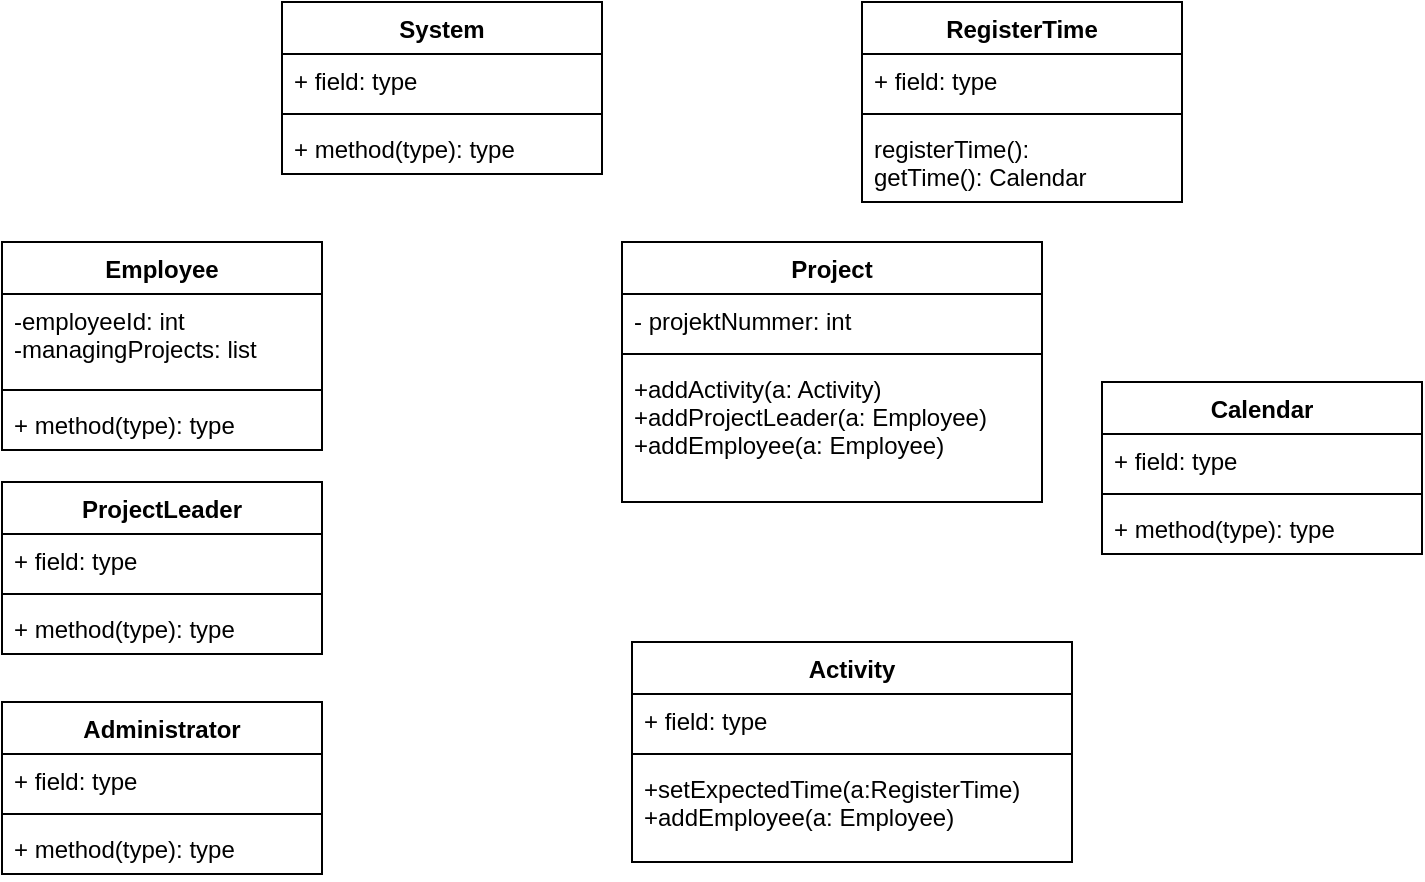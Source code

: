 <mxfile version="14.4.8" type="github">
  <diagram id="PCQ58YYebL1j8_6p8NTY" name="Page-1">
    <mxGraphModel dx="981" dy="548" grid="1" gridSize="10" guides="1" tooltips="1" connect="1" arrows="1" fold="1" page="1" pageScale="1" pageWidth="850" pageHeight="1100" math="0" shadow="0">
      <root>
        <mxCell id="0" />
        <mxCell id="1" parent="0" />
        <mxCell id="9kYQHJIdZvFuiitPSYiP-1" value="System" style="swimlane;fontStyle=1;align=center;verticalAlign=top;childLayout=stackLayout;horizontal=1;startSize=26;horizontalStack=0;resizeParent=1;resizeParentMax=0;resizeLast=0;collapsible=1;marginBottom=0;" vertex="1" parent="1">
          <mxGeometry x="250" y="180" width="160" height="86" as="geometry" />
        </mxCell>
        <mxCell id="9kYQHJIdZvFuiitPSYiP-2" value="+ field: type" style="text;strokeColor=none;fillColor=none;align=left;verticalAlign=top;spacingLeft=4;spacingRight=4;overflow=hidden;rotatable=0;points=[[0,0.5],[1,0.5]];portConstraint=eastwest;" vertex="1" parent="9kYQHJIdZvFuiitPSYiP-1">
          <mxGeometry y="26" width="160" height="26" as="geometry" />
        </mxCell>
        <mxCell id="9kYQHJIdZvFuiitPSYiP-3" value="" style="line;strokeWidth=1;fillColor=none;align=left;verticalAlign=middle;spacingTop=-1;spacingLeft=3;spacingRight=3;rotatable=0;labelPosition=right;points=[];portConstraint=eastwest;" vertex="1" parent="9kYQHJIdZvFuiitPSYiP-1">
          <mxGeometry y="52" width="160" height="8" as="geometry" />
        </mxCell>
        <mxCell id="9kYQHJIdZvFuiitPSYiP-4" value="+ method(type): type" style="text;strokeColor=none;fillColor=none;align=left;verticalAlign=top;spacingLeft=4;spacingRight=4;overflow=hidden;rotatable=0;points=[[0,0.5],[1,0.5]];portConstraint=eastwest;" vertex="1" parent="9kYQHJIdZvFuiitPSYiP-1">
          <mxGeometry y="60" width="160" height="26" as="geometry" />
        </mxCell>
        <mxCell id="9kYQHJIdZvFuiitPSYiP-5" value="Employee" style="swimlane;fontStyle=1;align=center;verticalAlign=top;childLayout=stackLayout;horizontal=1;startSize=26;horizontalStack=0;resizeParent=1;resizeParentMax=0;resizeLast=0;collapsible=1;marginBottom=0;" vertex="1" parent="1">
          <mxGeometry x="110" y="300" width="160" height="104" as="geometry" />
        </mxCell>
        <mxCell id="9kYQHJIdZvFuiitPSYiP-6" value="-employeeId: int&#xa;-managingProjects: list" style="text;strokeColor=none;fillColor=none;align=left;verticalAlign=top;spacingLeft=4;spacingRight=4;overflow=hidden;rotatable=0;points=[[0,0.5],[1,0.5]];portConstraint=eastwest;" vertex="1" parent="9kYQHJIdZvFuiitPSYiP-5">
          <mxGeometry y="26" width="160" height="44" as="geometry" />
        </mxCell>
        <mxCell id="9kYQHJIdZvFuiitPSYiP-7" value="" style="line;strokeWidth=1;fillColor=none;align=left;verticalAlign=middle;spacingTop=-1;spacingLeft=3;spacingRight=3;rotatable=0;labelPosition=right;points=[];portConstraint=eastwest;" vertex="1" parent="9kYQHJIdZvFuiitPSYiP-5">
          <mxGeometry y="70" width="160" height="8" as="geometry" />
        </mxCell>
        <mxCell id="9kYQHJIdZvFuiitPSYiP-8" value="+ method(type): type" style="text;strokeColor=none;fillColor=none;align=left;verticalAlign=top;spacingLeft=4;spacingRight=4;overflow=hidden;rotatable=0;points=[[0,0.5],[1,0.5]];portConstraint=eastwest;" vertex="1" parent="9kYQHJIdZvFuiitPSYiP-5">
          <mxGeometry y="78" width="160" height="26" as="geometry" />
        </mxCell>
        <mxCell id="9kYQHJIdZvFuiitPSYiP-9" value="ProjectLeader" style="swimlane;fontStyle=1;align=center;verticalAlign=top;childLayout=stackLayout;horizontal=1;startSize=26;horizontalStack=0;resizeParent=1;resizeParentMax=0;resizeLast=0;collapsible=1;marginBottom=0;" vertex="1" parent="1">
          <mxGeometry x="110" y="420" width="160" height="86" as="geometry" />
        </mxCell>
        <mxCell id="9kYQHJIdZvFuiitPSYiP-10" value="+ field: type" style="text;strokeColor=none;fillColor=none;align=left;verticalAlign=top;spacingLeft=4;spacingRight=4;overflow=hidden;rotatable=0;points=[[0,0.5],[1,0.5]];portConstraint=eastwest;" vertex="1" parent="9kYQHJIdZvFuiitPSYiP-9">
          <mxGeometry y="26" width="160" height="26" as="geometry" />
        </mxCell>
        <mxCell id="9kYQHJIdZvFuiitPSYiP-11" value="" style="line;strokeWidth=1;fillColor=none;align=left;verticalAlign=middle;spacingTop=-1;spacingLeft=3;spacingRight=3;rotatable=0;labelPosition=right;points=[];portConstraint=eastwest;" vertex="1" parent="9kYQHJIdZvFuiitPSYiP-9">
          <mxGeometry y="52" width="160" height="8" as="geometry" />
        </mxCell>
        <mxCell id="9kYQHJIdZvFuiitPSYiP-12" value="+ method(type): type" style="text;strokeColor=none;fillColor=none;align=left;verticalAlign=top;spacingLeft=4;spacingRight=4;overflow=hidden;rotatable=0;points=[[0,0.5],[1,0.5]];portConstraint=eastwest;" vertex="1" parent="9kYQHJIdZvFuiitPSYiP-9">
          <mxGeometry y="60" width="160" height="26" as="geometry" />
        </mxCell>
        <mxCell id="9kYQHJIdZvFuiitPSYiP-13" value="Administrator" style="swimlane;fontStyle=1;align=center;verticalAlign=top;childLayout=stackLayout;horizontal=1;startSize=26;horizontalStack=0;resizeParent=1;resizeParentMax=0;resizeLast=0;collapsible=1;marginBottom=0;" vertex="1" parent="1">
          <mxGeometry x="110" y="530" width="160" height="86" as="geometry" />
        </mxCell>
        <mxCell id="9kYQHJIdZvFuiitPSYiP-14" value="+ field: type" style="text;strokeColor=none;fillColor=none;align=left;verticalAlign=top;spacingLeft=4;spacingRight=4;overflow=hidden;rotatable=0;points=[[0,0.5],[1,0.5]];portConstraint=eastwest;" vertex="1" parent="9kYQHJIdZvFuiitPSYiP-13">
          <mxGeometry y="26" width="160" height="26" as="geometry" />
        </mxCell>
        <mxCell id="9kYQHJIdZvFuiitPSYiP-15" value="" style="line;strokeWidth=1;fillColor=none;align=left;verticalAlign=middle;spacingTop=-1;spacingLeft=3;spacingRight=3;rotatable=0;labelPosition=right;points=[];portConstraint=eastwest;" vertex="1" parent="9kYQHJIdZvFuiitPSYiP-13">
          <mxGeometry y="52" width="160" height="8" as="geometry" />
        </mxCell>
        <mxCell id="9kYQHJIdZvFuiitPSYiP-16" value="+ method(type): type" style="text;strokeColor=none;fillColor=none;align=left;verticalAlign=top;spacingLeft=4;spacingRight=4;overflow=hidden;rotatable=0;points=[[0,0.5],[1,0.5]];portConstraint=eastwest;" vertex="1" parent="9kYQHJIdZvFuiitPSYiP-13">
          <mxGeometry y="60" width="160" height="26" as="geometry" />
        </mxCell>
        <mxCell id="9kYQHJIdZvFuiitPSYiP-17" value="Project" style="swimlane;fontStyle=1;align=center;verticalAlign=top;childLayout=stackLayout;horizontal=1;startSize=26;horizontalStack=0;resizeParent=1;resizeParentMax=0;resizeLast=0;collapsible=1;marginBottom=0;" vertex="1" parent="1">
          <mxGeometry x="420" y="300" width="210" height="130" as="geometry">
            <mxRectangle x="420" y="300" width="70" height="26" as="alternateBounds" />
          </mxGeometry>
        </mxCell>
        <mxCell id="9kYQHJIdZvFuiitPSYiP-18" value="- projektNummer: int" style="text;strokeColor=none;fillColor=none;align=left;verticalAlign=top;spacingLeft=4;spacingRight=4;overflow=hidden;rotatable=0;points=[[0,0.5],[1,0.5]];portConstraint=eastwest;" vertex="1" parent="9kYQHJIdZvFuiitPSYiP-17">
          <mxGeometry y="26" width="210" height="26" as="geometry" />
        </mxCell>
        <mxCell id="9kYQHJIdZvFuiitPSYiP-19" value="" style="line;strokeWidth=1;fillColor=none;align=left;verticalAlign=middle;spacingTop=-1;spacingLeft=3;spacingRight=3;rotatable=0;labelPosition=right;points=[];portConstraint=eastwest;" vertex="1" parent="9kYQHJIdZvFuiitPSYiP-17">
          <mxGeometry y="52" width="210" height="8" as="geometry" />
        </mxCell>
        <mxCell id="9kYQHJIdZvFuiitPSYiP-20" value="+addActivity(a: Activity)&#xa;+addProjectLeader(a: Employee)&#xa;+addEmployee(a: Employee)&#xa;" style="text;strokeColor=none;fillColor=none;align=left;verticalAlign=top;spacingLeft=4;spacingRight=4;overflow=hidden;rotatable=0;points=[[0,0.5],[1,0.5]];portConstraint=eastwest;" vertex="1" parent="9kYQHJIdZvFuiitPSYiP-17">
          <mxGeometry y="60" width="210" height="70" as="geometry" />
        </mxCell>
        <mxCell id="9kYQHJIdZvFuiitPSYiP-21" value="Activity" style="swimlane;fontStyle=1;align=center;verticalAlign=top;childLayout=stackLayout;horizontal=1;startSize=26;horizontalStack=0;resizeParent=1;resizeParentMax=0;resizeLast=0;collapsible=1;marginBottom=0;" vertex="1" parent="1">
          <mxGeometry x="425" y="500" width="220" height="110" as="geometry" />
        </mxCell>
        <mxCell id="9kYQHJIdZvFuiitPSYiP-22" value="+ field: type" style="text;strokeColor=none;fillColor=none;align=left;verticalAlign=top;spacingLeft=4;spacingRight=4;overflow=hidden;rotatable=0;points=[[0,0.5],[1,0.5]];portConstraint=eastwest;" vertex="1" parent="9kYQHJIdZvFuiitPSYiP-21">
          <mxGeometry y="26" width="220" height="26" as="geometry" />
        </mxCell>
        <mxCell id="9kYQHJIdZvFuiitPSYiP-23" value="" style="line;strokeWidth=1;fillColor=none;align=left;verticalAlign=middle;spacingTop=-1;spacingLeft=3;spacingRight=3;rotatable=0;labelPosition=right;points=[];portConstraint=eastwest;" vertex="1" parent="9kYQHJIdZvFuiitPSYiP-21">
          <mxGeometry y="52" width="220" height="8" as="geometry" />
        </mxCell>
        <mxCell id="9kYQHJIdZvFuiitPSYiP-24" value="+setExpectedTime(a:RegisterTime)&#xa;+addEmployee(a: Employee)" style="text;strokeColor=none;fillColor=none;align=left;verticalAlign=top;spacingLeft=4;spacingRight=4;overflow=hidden;rotatable=0;points=[[0,0.5],[1,0.5]];portConstraint=eastwest;" vertex="1" parent="9kYQHJIdZvFuiitPSYiP-21">
          <mxGeometry y="60" width="220" height="50" as="geometry" />
        </mxCell>
        <mxCell id="9kYQHJIdZvFuiitPSYiP-25" value="RegisterTime" style="swimlane;fontStyle=1;align=center;verticalAlign=top;childLayout=stackLayout;horizontal=1;startSize=26;horizontalStack=0;resizeParent=1;resizeParentMax=0;resizeLast=0;collapsible=1;marginBottom=0;" vertex="1" parent="1">
          <mxGeometry x="540" y="180" width="160" height="100" as="geometry" />
        </mxCell>
        <mxCell id="9kYQHJIdZvFuiitPSYiP-26" value="+ field: type" style="text;strokeColor=none;fillColor=none;align=left;verticalAlign=top;spacingLeft=4;spacingRight=4;overflow=hidden;rotatable=0;points=[[0,0.5],[1,0.5]];portConstraint=eastwest;" vertex="1" parent="9kYQHJIdZvFuiitPSYiP-25">
          <mxGeometry y="26" width="160" height="26" as="geometry" />
        </mxCell>
        <mxCell id="9kYQHJIdZvFuiitPSYiP-27" value="" style="line;strokeWidth=1;fillColor=none;align=left;verticalAlign=middle;spacingTop=-1;spacingLeft=3;spacingRight=3;rotatable=0;labelPosition=right;points=[];portConstraint=eastwest;" vertex="1" parent="9kYQHJIdZvFuiitPSYiP-25">
          <mxGeometry y="52" width="160" height="8" as="geometry" />
        </mxCell>
        <mxCell id="9kYQHJIdZvFuiitPSYiP-28" value="registerTime():&#xa;getTime(): Calendar" style="text;strokeColor=none;fillColor=none;align=left;verticalAlign=top;spacingLeft=4;spacingRight=4;overflow=hidden;rotatable=0;points=[[0,0.5],[1,0.5]];portConstraint=eastwest;" vertex="1" parent="9kYQHJIdZvFuiitPSYiP-25">
          <mxGeometry y="60" width="160" height="40" as="geometry" />
        </mxCell>
        <mxCell id="9kYQHJIdZvFuiitPSYiP-29" value="Calendar" style="swimlane;fontStyle=1;align=center;verticalAlign=top;childLayout=stackLayout;horizontal=1;startSize=26;horizontalStack=0;resizeParent=1;resizeParentMax=0;resizeLast=0;collapsible=1;marginBottom=0;" vertex="1" parent="1">
          <mxGeometry x="660" y="370" width="160" height="86" as="geometry" />
        </mxCell>
        <mxCell id="9kYQHJIdZvFuiitPSYiP-30" value="+ field: type" style="text;strokeColor=none;fillColor=none;align=left;verticalAlign=top;spacingLeft=4;spacingRight=4;overflow=hidden;rotatable=0;points=[[0,0.5],[1,0.5]];portConstraint=eastwest;" vertex="1" parent="9kYQHJIdZvFuiitPSYiP-29">
          <mxGeometry y="26" width="160" height="26" as="geometry" />
        </mxCell>
        <mxCell id="9kYQHJIdZvFuiitPSYiP-31" value="" style="line;strokeWidth=1;fillColor=none;align=left;verticalAlign=middle;spacingTop=-1;spacingLeft=3;spacingRight=3;rotatable=0;labelPosition=right;points=[];portConstraint=eastwest;" vertex="1" parent="9kYQHJIdZvFuiitPSYiP-29">
          <mxGeometry y="52" width="160" height="8" as="geometry" />
        </mxCell>
        <mxCell id="9kYQHJIdZvFuiitPSYiP-32" value="+ method(type): type" style="text;strokeColor=none;fillColor=none;align=left;verticalAlign=top;spacingLeft=4;spacingRight=4;overflow=hidden;rotatable=0;points=[[0,0.5],[1,0.5]];portConstraint=eastwest;" vertex="1" parent="9kYQHJIdZvFuiitPSYiP-29">
          <mxGeometry y="60" width="160" height="26" as="geometry" />
        </mxCell>
      </root>
    </mxGraphModel>
  </diagram>
</mxfile>
